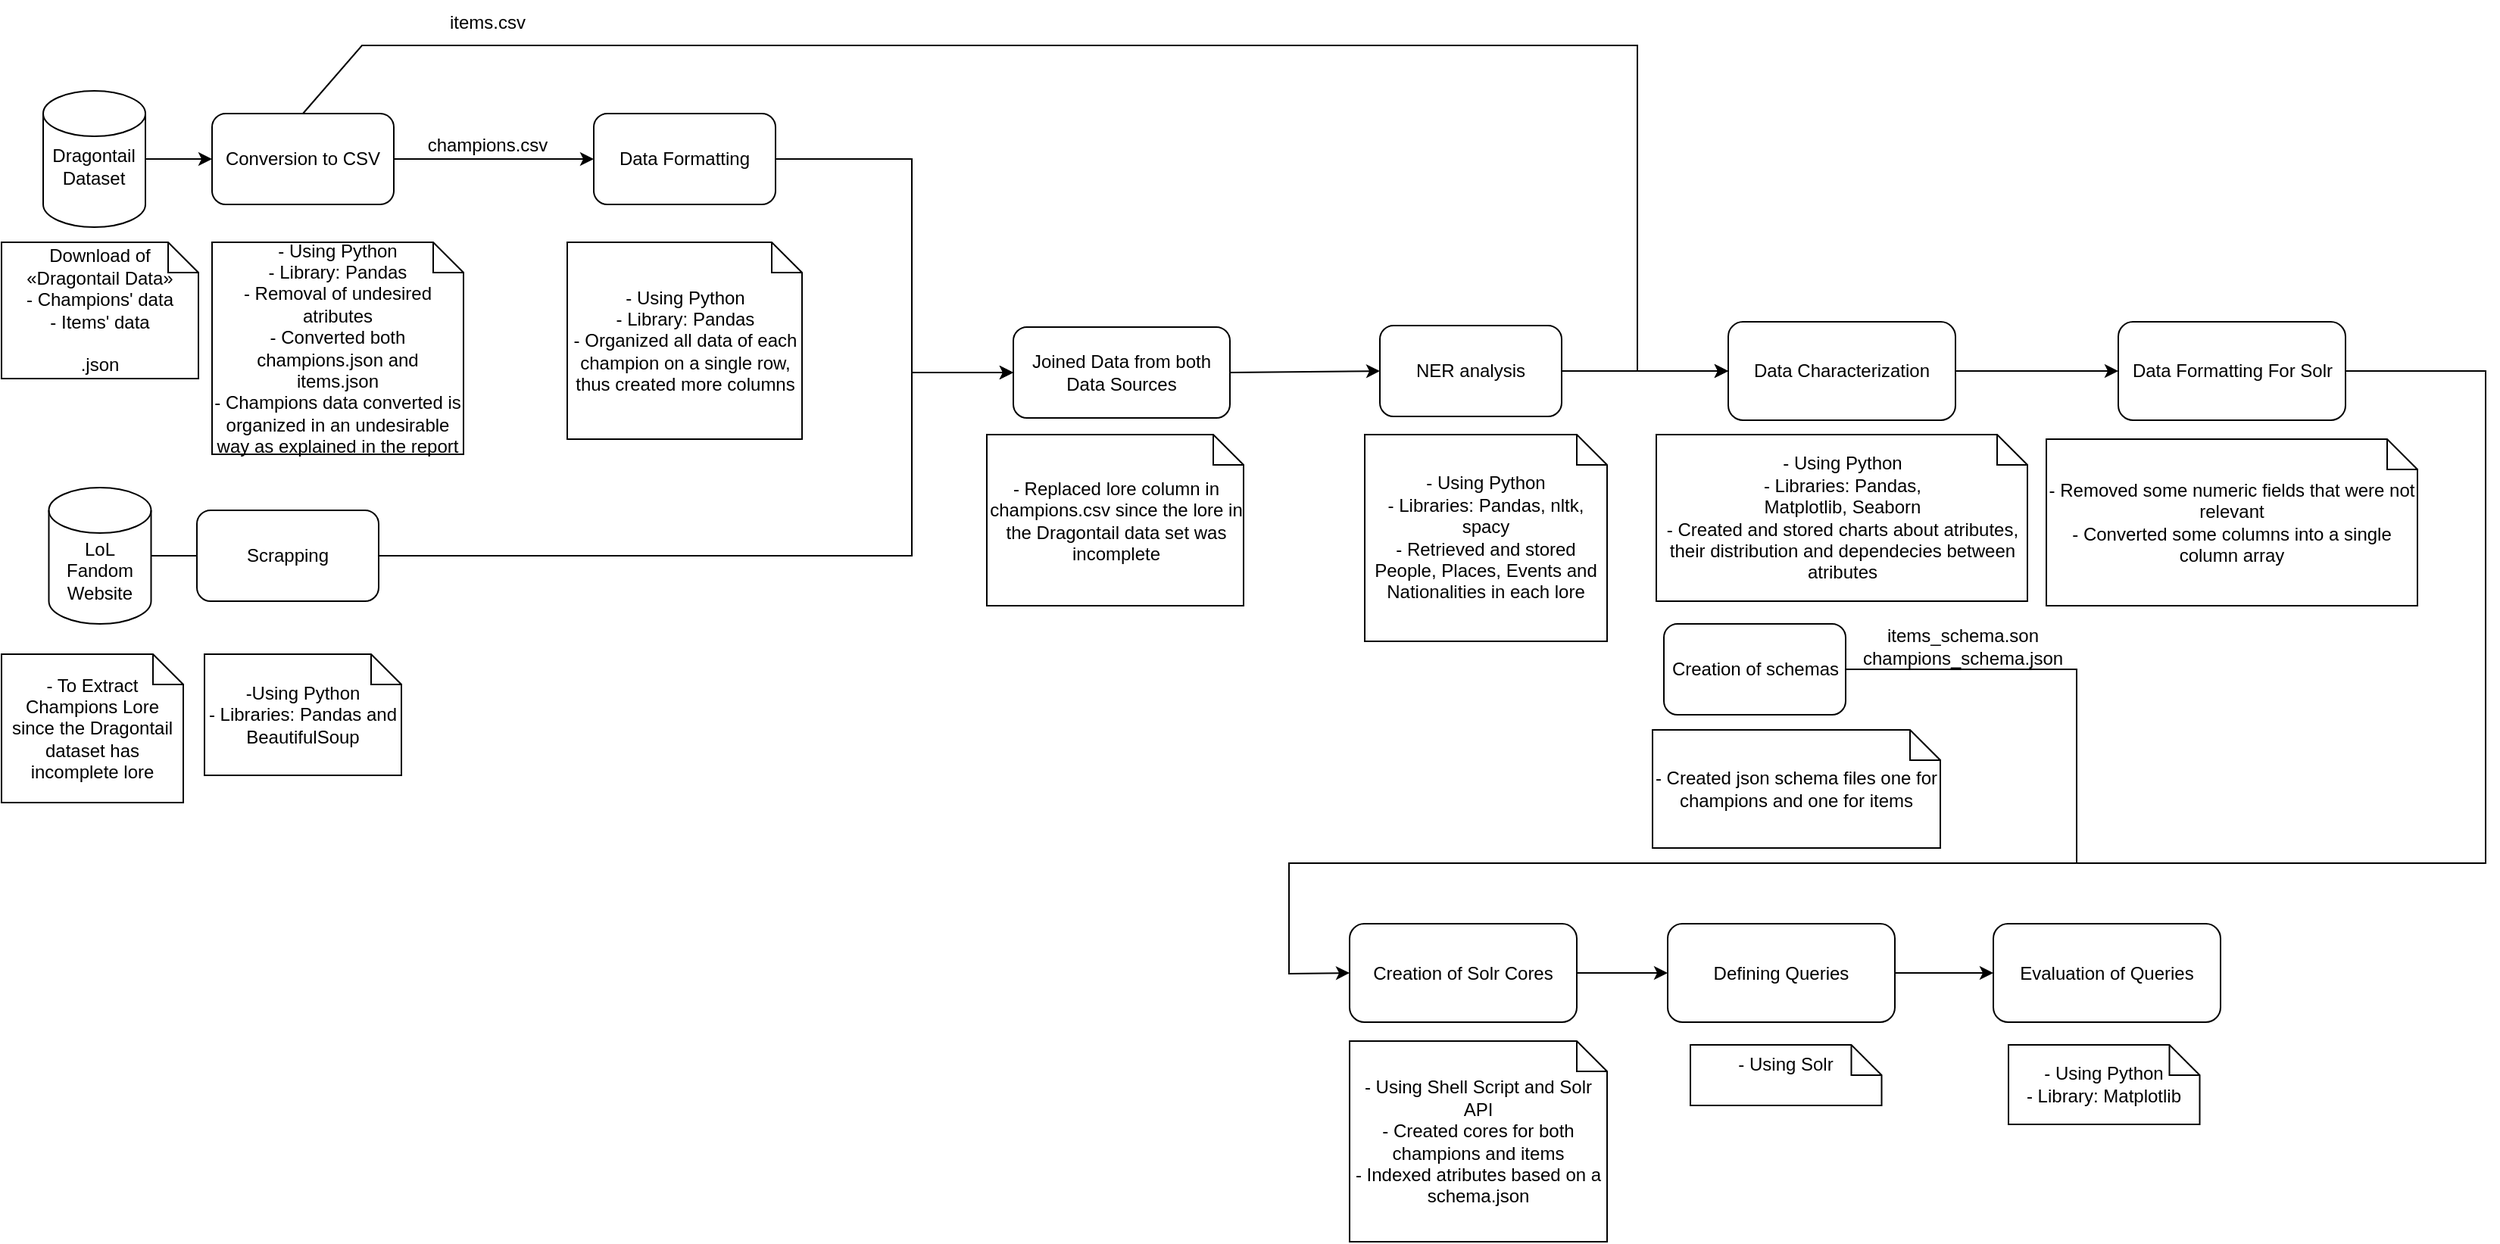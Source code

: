 <mxfile version="15.9.6"><diagram id="Cuvu31oXY7lDYbuYOPSa" name="Page-1"><mxGraphModel dx="2252" dy="1158" grid="1" gridSize="10" guides="1" tooltips="1" connect="1" arrows="1" fold="1" page="1" pageScale="1" pageWidth="827" pageHeight="1169" math="0" shadow="0"><root><mxCell id="0"/><mxCell id="1" parent="0"/><mxCell id="tHpvjgo7ILrEMoCMinG--3" value="" style="shape=cylinder3;whiteSpace=wrap;html=1;boundedLbl=1;backgroundOutline=1;size=15;" parent="1" vertex="1"><mxGeometry x="27.5" y="230" width="67.5" height="90" as="geometry"/></mxCell><mxCell id="tHpvjgo7ILrEMoCMinG--6" value="Dragontail Dataset" style="text;html=1;strokeColor=none;fillColor=none;align=center;verticalAlign=middle;whiteSpace=wrap;rounded=0;" parent="1" vertex="1"><mxGeometry x="41.25" y="270" width="40" height="20" as="geometry"/></mxCell><mxCell id="tHpvjgo7ILrEMoCMinG--23" value="Download of «Dragontail Data»&lt;br&gt;- Champions' data&lt;br&gt;&lt;div&gt;- Items' data&lt;/div&gt;&lt;div&gt;&lt;br&gt;&lt;/div&gt;&lt;div&gt;.json&lt;br&gt;&lt;/div&gt;" style="shape=note;size=20;whiteSpace=wrap;html=1;" parent="1" vertex="1"><mxGeometry y="330" width="130" height="90" as="geometry"/></mxCell><mxCell id="TVk_s6o9DdmZZqNhfrHr-1" value="" style="shape=cylinder3;whiteSpace=wrap;html=1;boundedLbl=1;backgroundOutline=1;size=15;" parent="1" vertex="1"><mxGeometry x="31.25" y="492" width="67.5" height="90" as="geometry"/></mxCell><mxCell id="TVk_s6o9DdmZZqNhfrHr-2" value="&lt;div&gt;LoL Fandom Website&lt;/div&gt;" style="text;html=1;strokeColor=none;fillColor=none;align=center;verticalAlign=middle;whiteSpace=wrap;rounded=0;" parent="1" vertex="1"><mxGeometry x="45" y="537" width="40" height="20" as="geometry"/></mxCell><mxCell id="TVk_s6o9DdmZZqNhfrHr-3" value="Scrapping" style="rounded=1;whiteSpace=wrap;html=1;" parent="1" vertex="1"><mxGeometry x="129" y="507" width="120" height="60" as="geometry"/></mxCell><mxCell id="TVk_s6o9DdmZZqNhfrHr-4" value="" style="endArrow=none;html=1;rounded=0;exitX=1;exitY=0.5;exitDx=0;exitDy=0;exitPerimeter=0;entryX=0;entryY=0.5;entryDx=0;entryDy=0;" parent="1" source="TVk_s6o9DdmZZqNhfrHr-1" target="TVk_s6o9DdmZZqNhfrHr-3" edge="1"><mxGeometry width="50" height="50" relative="1" as="geometry"><mxPoint x="259" y="452" as="sourcePoint"/><mxPoint x="309" y="402" as="targetPoint"/></mxGeometry></mxCell><mxCell id="TVk_s6o9DdmZZqNhfrHr-5" value="&lt;div&gt;-Using Python&lt;/div&gt;&lt;div&gt;- Libraries: Pandas and BeautifulSoup&lt;br&gt;&lt;/div&gt;" style="shape=note;size=20;whiteSpace=wrap;html=1;" parent="1" vertex="1"><mxGeometry x="134" y="602" width="130" height="80" as="geometry"/></mxCell><mxCell id="TVk_s6o9DdmZZqNhfrHr-6" value="- To Extract Champions Lore since the Dragontail dataset has incomplete lore" style="shape=note;size=20;whiteSpace=wrap;html=1;" parent="1" vertex="1"><mxGeometry y="602" width="120" height="98" as="geometry"/></mxCell><mxCell id="TVk_s6o9DdmZZqNhfrHr-7" value="Conversion to CSV" style="rounded=1;whiteSpace=wrap;html=1;" parent="1" vertex="1"><mxGeometry x="139" y="245" width="120" height="60" as="geometry"/></mxCell><mxCell id="TVk_s6o9DdmZZqNhfrHr-8" value="&lt;div&gt;- Using Python&lt;/div&gt;&lt;div&gt;- Library: Pandas&lt;/div&gt;&lt;div&gt;- Removal of undesired atributes&lt;/div&gt;&lt;div&gt;- Converted both champions.json and items.json&lt;br&gt;&lt;/div&gt;&lt;div&gt;- Champions data converted is organized in an undesirable way as explained in the report&lt;br&gt;&lt;/div&gt;" style="shape=note;size=20;whiteSpace=wrap;html=1;" parent="1" vertex="1"><mxGeometry x="139" y="330" width="166" height="140" as="geometry"/></mxCell><mxCell id="TVk_s6o9DdmZZqNhfrHr-9" value="Data Formatting" style="rounded=1;whiteSpace=wrap;html=1;" parent="1" vertex="1"><mxGeometry x="391" y="245" width="120" height="60" as="geometry"/></mxCell><mxCell id="TVk_s6o9DdmZZqNhfrHr-12" value="" style="endArrow=classic;html=1;rounded=0;exitX=1;exitY=0.5;exitDx=0;exitDy=0;exitPerimeter=0;entryX=0;entryY=0.5;entryDx=0;entryDy=0;" parent="1" source="tHpvjgo7ILrEMoCMinG--3" target="TVk_s6o9DdmZZqNhfrHr-7" edge="1"><mxGeometry width="50" height="50" relative="1" as="geometry"><mxPoint x="89" y="210" as="sourcePoint"/><mxPoint x="139" y="160" as="targetPoint"/></mxGeometry></mxCell><mxCell id="TVk_s6o9DdmZZqNhfrHr-13" value="" style="endArrow=classic;html=1;rounded=0;exitX=1;exitY=0.5;exitDx=0;exitDy=0;entryX=0;entryY=0.5;entryDx=0;entryDy=0;" parent="1" source="TVk_s6o9DdmZZqNhfrHr-7" target="TVk_s6o9DdmZZqNhfrHr-9" edge="1"><mxGeometry width="50" height="50" relative="1" as="geometry"><mxPoint x="413.5" y="350" as="sourcePoint"/><mxPoint x="488.5" y="350" as="targetPoint"/></mxGeometry></mxCell><mxCell id="TVk_s6o9DdmZZqNhfrHr-14" value="&lt;div&gt;- Using Python&lt;/div&gt;&lt;div&gt;- Library: Pandas&lt;br&gt;&lt;/div&gt;&lt;div&gt;- Organized all data of each champion on a single row, thus created more columns&lt;br&gt;&lt;/div&gt;" style="shape=note;size=20;whiteSpace=wrap;html=1;" parent="1" vertex="1"><mxGeometry x="373.5" y="330" width="155" height="130" as="geometry"/></mxCell><mxCell id="TVk_s6o9DdmZZqNhfrHr-16" value="&lt;div&gt;Joined Data from both Data Sources&lt;/div&gt;" style="rounded=1;whiteSpace=wrap;html=1;" parent="1" vertex="1"><mxGeometry x="668" y="386" width="143" height="60" as="geometry"/></mxCell><mxCell id="TVk_s6o9DdmZZqNhfrHr-17" value="" style="endArrow=classic;html=1;rounded=0;exitX=1;exitY=0.5;exitDx=0;exitDy=0;entryX=0;entryY=0.5;entryDx=0;entryDy=0;" parent="1" source="TVk_s6o9DdmZZqNhfrHr-9" target="TVk_s6o9DdmZZqNhfrHr-16" edge="1"><mxGeometry width="50" height="50" relative="1" as="geometry"><mxPoint x="681" y="440" as="sourcePoint"/><mxPoint x="731" y="390" as="targetPoint"/><Array as="points"><mxPoint x="601" y="275"/><mxPoint x="601" y="416"/></Array></mxGeometry></mxCell><mxCell id="TVk_s6o9DdmZZqNhfrHr-18" value="" style="endArrow=classic;html=1;rounded=0;exitX=1;exitY=0.5;exitDx=0;exitDy=0;entryX=0;entryY=0.5;entryDx=0;entryDy=0;" parent="1" source="TVk_s6o9DdmZZqNhfrHr-3" target="TVk_s6o9DdmZZqNhfrHr-16" edge="1"><mxGeometry width="50" height="50" relative="1" as="geometry"><mxPoint x="671" y="440" as="sourcePoint"/><mxPoint x="721" y="390" as="targetPoint"/><Array as="points"><mxPoint x="601" y="537"/><mxPoint x="601" y="416"/></Array></mxGeometry></mxCell><mxCell id="TVk_s6o9DdmZZqNhfrHr-19" value="- Replaced lore column in champions.csv since the lore in the Dragontail data set was incomplete" style="shape=note;size=20;whiteSpace=wrap;html=1;" parent="1" vertex="1"><mxGeometry x="650.5" y="457" width="169.5" height="113" as="geometry"/></mxCell><mxCell id="TVk_s6o9DdmZZqNhfrHr-20" value="champions.csv" style="text;html=1;strokeColor=none;fillColor=none;align=center;verticalAlign=middle;whiteSpace=wrap;rounded=0;" parent="1" vertex="1"><mxGeometry x="291" y="251" width="60" height="30" as="geometry"/></mxCell><mxCell id="TVk_s6o9DdmZZqNhfrHr-21" value="" style="endArrow=classic;html=1;rounded=0;exitX=0.5;exitY=0;exitDx=0;exitDy=0;entryX=0;entryY=0.5;entryDx=0;entryDy=0;" parent="1" source="TVk_s6o9DdmZZqNhfrHr-7" target="TVk_s6o9DdmZZqNhfrHr-22" edge="1"><mxGeometry width="50" height="50" relative="1" as="geometry"><mxPoint x="710" y="440" as="sourcePoint"/><mxPoint x="720" y="200" as="targetPoint"/><Array as="points"><mxPoint x="238" y="200"/><mxPoint x="1080" y="200"/><mxPoint x="1080" y="415"/></Array></mxGeometry></mxCell><mxCell id="TVk_s6o9DdmZZqNhfrHr-22" value="Data Characterization" style="rounded=1;whiteSpace=wrap;html=1;" parent="1" vertex="1"><mxGeometry x="1140" y="382.5" width="150" height="65" as="geometry"/></mxCell><mxCell id="TVk_s6o9DdmZZqNhfrHr-24" value="NER analysis" style="rounded=1;whiteSpace=wrap;html=1;" parent="1" vertex="1"><mxGeometry x="910" y="385" width="120" height="60" as="geometry"/></mxCell><mxCell id="TVk_s6o9DdmZZqNhfrHr-25" value="" style="endArrow=classic;html=1;rounded=0;exitX=1;exitY=0.5;exitDx=0;exitDy=0;entryX=0;entryY=0.5;entryDx=0;entryDy=0;" parent="1" source="TVk_s6o9DdmZZqNhfrHr-16" target="TVk_s6o9DdmZZqNhfrHr-24" edge="1"><mxGeometry width="50" height="50" relative="1" as="geometry"><mxPoint x="730" y="440" as="sourcePoint"/><mxPoint x="780" y="390" as="targetPoint"/></mxGeometry></mxCell><mxCell id="TVk_s6o9DdmZZqNhfrHr-26" value="" style="endArrow=classic;html=1;rounded=0;exitX=1;exitY=0.5;exitDx=0;exitDy=0;entryX=0;entryY=0.5;entryDx=0;entryDy=0;" parent="1" source="TVk_s6o9DdmZZqNhfrHr-24" target="TVk_s6o9DdmZZqNhfrHr-22" edge="1"><mxGeometry width="50" height="50" relative="1" as="geometry"><mxPoint x="730" y="440" as="sourcePoint"/><mxPoint x="780" y="390" as="targetPoint"/></mxGeometry></mxCell><mxCell id="TVk_s6o9DdmZZqNhfrHr-27" value="&lt;div&gt;items.csv&lt;/div&gt;" style="text;html=1;strokeColor=none;fillColor=none;align=center;verticalAlign=middle;whiteSpace=wrap;rounded=0;" parent="1" vertex="1"><mxGeometry x="291" y="170" width="60" height="30" as="geometry"/></mxCell><mxCell id="LSxtmwXIVttsSOnoxKo6-1" value="&lt;div&gt;- Using Python&lt;/div&gt;&lt;div&gt;- Libraries: Pandas, nltk, spacy&lt;/div&gt;&lt;div&gt;- Retrieved and stored People, Places, Events and Nationalities in each lore&lt;br&gt;&lt;/div&gt;" style="shape=note;size=20;whiteSpace=wrap;html=1;" parent="1" vertex="1"><mxGeometry x="900" y="457" width="160" height="136.5" as="geometry"/></mxCell><mxCell id="LSxtmwXIVttsSOnoxKo6-2" value="&lt;div&gt;- Using Python&lt;/div&gt;&lt;div&gt;- Libraries: Pandas, &lt;br&gt;&lt;/div&gt;&lt;div&gt;Matplotlib, Seaborn&lt;/div&gt;&lt;div&gt;- Created and stored charts about atributes, their distribution and dependecies between atributes&lt;br&gt;&lt;/div&gt;" style="shape=note;size=20;whiteSpace=wrap;html=1;" parent="1" vertex="1"><mxGeometry x="1092.5" y="457" width="245" height="110" as="geometry"/></mxCell><mxCell id="LhqEcot_zLg14iCyvJZB-1" value="Creation of Solr Cores" style="rounded=1;whiteSpace=wrap;html=1;" vertex="1" parent="1"><mxGeometry x="890" y="780" width="150" height="65" as="geometry"/></mxCell><mxCell id="LhqEcot_zLg14iCyvJZB-2" value="&lt;div&gt;- Using Shell Script and Solr API&lt;br&gt;&lt;/div&gt;&lt;div&gt;- Created cores for both champions and items&lt;/div&gt;&lt;div&gt;- Indexed atributes based on a schema.json&lt;br&gt;&lt;/div&gt;" style="shape=note;size=20;whiteSpace=wrap;html=1;" vertex="1" parent="1"><mxGeometry x="890" y="857.5" width="170" height="132.5" as="geometry"/></mxCell><mxCell id="LhqEcot_zLg14iCyvJZB-3" value="Defining Queries" style="rounded=1;whiteSpace=wrap;html=1;" vertex="1" parent="1"><mxGeometry x="1100" y="780" width="150" height="65" as="geometry"/></mxCell><mxCell id="LhqEcot_zLg14iCyvJZB-4" value="&lt;div&gt;- Using Solr&lt;/div&gt;&lt;div&gt;&lt;br&gt;&lt;/div&gt;" style="shape=note;size=20;whiteSpace=wrap;html=1;" vertex="1" parent="1"><mxGeometry x="1115" y="860" width="126.25" height="40" as="geometry"/></mxCell><mxCell id="LhqEcot_zLg14iCyvJZB-5" value="Data Formatting For Solr" style="rounded=1;whiteSpace=wrap;html=1;" vertex="1" parent="1"><mxGeometry x="1397.5" y="382.5" width="150" height="65" as="geometry"/></mxCell><mxCell id="LhqEcot_zLg14iCyvJZB-6" value="&lt;div&gt;- Removed some numeric fields that were not relevant&lt;/div&gt;&lt;div&gt;- Converted some columns into a single column array&lt;br&gt;&lt;/div&gt;" style="shape=note;size=20;whiteSpace=wrap;html=1;" vertex="1" parent="1"><mxGeometry x="1350" y="460" width="245" height="110" as="geometry"/></mxCell><mxCell id="LhqEcot_zLg14iCyvJZB-8" value="" style="endArrow=classic;html=1;rounded=0;exitX=1;exitY=0.5;exitDx=0;exitDy=0;entryX=0;entryY=0.5;entryDx=0;entryDy=0;" edge="1" parent="1" source="LhqEcot_zLg14iCyvJZB-5" target="LhqEcot_zLg14iCyvJZB-1"><mxGeometry width="50" height="50" relative="1" as="geometry"><mxPoint x="2050" y="492.5" as="sourcePoint"/><mxPoint x="2100" y="442.5" as="targetPoint"/><Array as="points"><mxPoint x="1640" y="415"/><mxPoint x="1640" y="740"/><mxPoint x="850" y="740"/><mxPoint x="850" y="813"/></Array></mxGeometry></mxCell><mxCell id="LhqEcot_zLg14iCyvJZB-10" value="Creation of schemas" style="rounded=1;whiteSpace=wrap;html=1;" vertex="1" parent="1"><mxGeometry x="1097.5" y="582" width="120" height="60" as="geometry"/></mxCell><mxCell id="LhqEcot_zLg14iCyvJZB-11" value="&lt;div&gt;- Created json schema files one for champions and one for items&lt;/div&gt;" style="shape=note;size=20;whiteSpace=wrap;html=1;" vertex="1" parent="1"><mxGeometry x="1090" y="652" width="190" height="78" as="geometry"/></mxCell><mxCell id="LhqEcot_zLg14iCyvJZB-14" value="" style="endArrow=none;html=1;rounded=0;exitX=1;exitY=0.5;exitDx=0;exitDy=0;endFill=0;" edge="1" parent="1" source="LhqEcot_zLg14iCyvJZB-10"><mxGeometry width="50" height="50" relative="1" as="geometry"><mxPoint x="1710" y="422.5" as="sourcePoint"/><mxPoint x="1370" y="740" as="targetPoint"/><Array as="points"><mxPoint x="1370" y="612"/></Array></mxGeometry></mxCell><mxCell id="LhqEcot_zLg14iCyvJZB-15" value="items_schema.son champions_schema.json" style="text;html=1;strokeColor=none;fillColor=none;align=center;verticalAlign=middle;whiteSpace=wrap;rounded=0;" vertex="1" parent="1"><mxGeometry x="1265" y="582" width="60" height="30" as="geometry"/></mxCell><mxCell id="LhqEcot_zLg14iCyvJZB-16" value="" style="endArrow=classic;html=1;rounded=0;exitX=1;exitY=0.5;exitDx=0;exitDy=0;entryX=0;entryY=0.5;entryDx=0;entryDy=0;" edge="1" parent="1" source="LhqEcot_zLg14iCyvJZB-1"><mxGeometry width="50" height="50" relative="1" as="geometry"><mxPoint x="960" y="820" as="sourcePoint"/><mxPoint x="1100" y="812.5" as="targetPoint"/></mxGeometry></mxCell><mxCell id="LhqEcot_zLg14iCyvJZB-17" value="Evaluation of Queries" style="rounded=1;whiteSpace=wrap;html=1;" vertex="1" parent="1"><mxGeometry x="1315" y="780" width="150" height="65" as="geometry"/></mxCell><mxCell id="LhqEcot_zLg14iCyvJZB-18" value="" style="endArrow=classic;html=1;rounded=0;exitX=1;exitY=0.5;exitDx=0;exitDy=0;entryX=0;entryY=0.5;entryDx=0;entryDy=0;" edge="1" parent="1" source="LhqEcot_zLg14iCyvJZB-3" target="LhqEcot_zLg14iCyvJZB-17"><mxGeometry width="50" height="50" relative="1" as="geometry"><mxPoint x="905" y="820" as="sourcePoint"/><mxPoint x="955" y="770" as="targetPoint"/></mxGeometry></mxCell><mxCell id="LhqEcot_zLg14iCyvJZB-19" value="&lt;div&gt;- Using Python&lt;/div&gt;&lt;div&gt;- Library: Matplotlib&lt;br&gt;&lt;/div&gt;" style="shape=note;size=20;whiteSpace=wrap;html=1;" vertex="1" parent="1"><mxGeometry x="1325" y="860" width="126.25" height="52.5" as="geometry"/></mxCell><mxCell id="LhqEcot_zLg14iCyvJZB-20" value="" style="endArrow=classic;html=1;rounded=0;exitX=1;exitY=0.5;exitDx=0;exitDy=0;entryX=0;entryY=0.5;entryDx=0;entryDy=0;" edge="1" parent="1" source="TVk_s6o9DdmZZqNhfrHr-22" target="LhqEcot_zLg14iCyvJZB-5"><mxGeometry width="50" height="50" relative="1" as="geometry"><mxPoint x="1160" y="560" as="sourcePoint"/><mxPoint x="1210" y="510" as="targetPoint"/></mxGeometry></mxCell></root></mxGraphModel></diagram></mxfile>